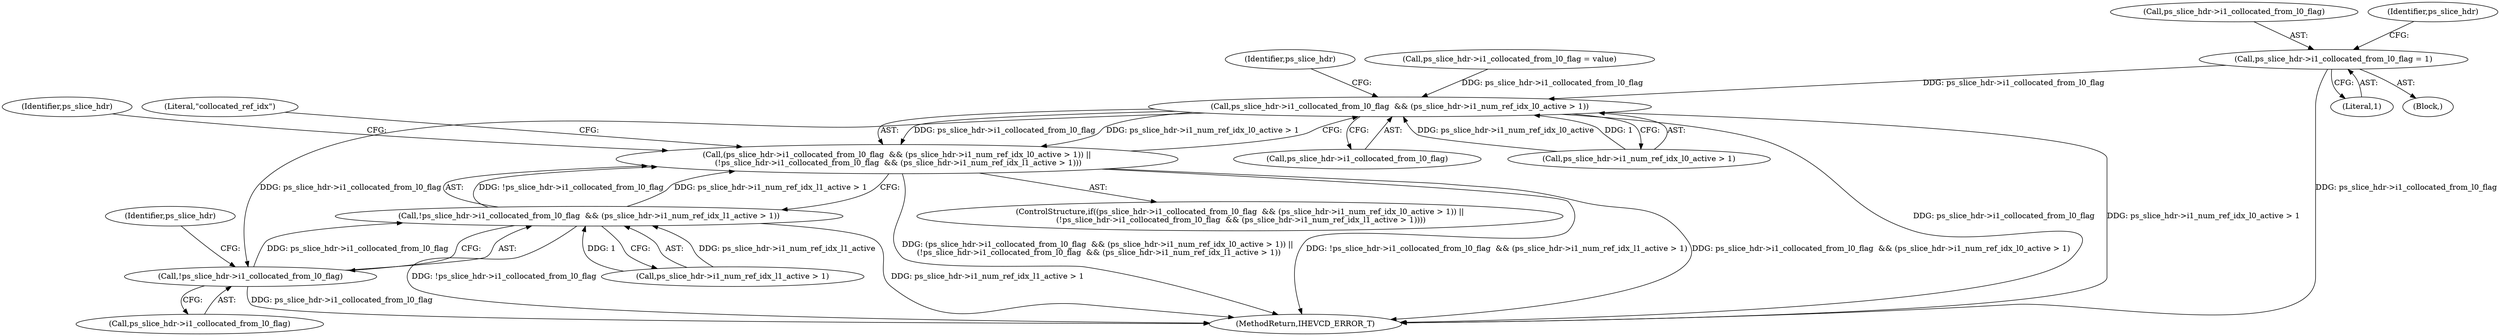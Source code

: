 digraph "0_Android_7c9be319a279654e55a6d757265f88c61a16a4d5@pointer" {
"1001352" [label="(Call,ps_slice_hdr->i1_collocated_from_l0_flag = 1)"];
"1001386" [label="(Call,ps_slice_hdr->i1_collocated_from_l0_flag  && (ps_slice_hdr->i1_num_ref_idx_l0_active > 1))"];
"1001385" [label="(Call,(ps_slice_hdr->i1_collocated_from_l0_flag  && (ps_slice_hdr->i1_num_ref_idx_l0_active > 1)) ||\n (!ps_slice_hdr->i1_collocated_from_l0_flag  && (ps_slice_hdr->i1_num_ref_idx_l1_active > 1)))"];
"1001396" [label="(Call,!ps_slice_hdr->i1_collocated_from_l0_flag)"];
"1001395" [label="(Call,!ps_slice_hdr->i1_collocated_from_l0_flag  && (ps_slice_hdr->i1_num_ref_idx_l1_active > 1))"];
"1001417" [label="(Identifier,ps_slice_hdr)"];
"1001396" [label="(Call,!ps_slice_hdr->i1_collocated_from_l0_flag)"];
"1001385" [label="(Call,(ps_slice_hdr->i1_collocated_from_l0_flag  && (ps_slice_hdr->i1_num_ref_idx_l0_active > 1)) ||\n (!ps_slice_hdr->i1_collocated_from_l0_flag  && (ps_slice_hdr->i1_num_ref_idx_l1_active > 1)))"];
"1001352" [label="(Call,ps_slice_hdr->i1_collocated_from_l0_flag = 1)"];
"1001379" [label="(Call,ps_slice_hdr->i1_collocated_from_l0_flag = value)"];
"1001353" [label="(Call,ps_slice_hdr->i1_collocated_from_l0_flag)"];
"1001188" [label="(Block,)"];
"1001386" [label="(Call,ps_slice_hdr->i1_collocated_from_l0_flag  && (ps_slice_hdr->i1_num_ref_idx_l0_active > 1))"];
"1001398" [label="(Identifier,ps_slice_hdr)"];
"1001384" [label="(ControlStructure,if((ps_slice_hdr->i1_collocated_from_l0_flag  && (ps_slice_hdr->i1_num_ref_idx_l0_active > 1)) ||\n (!ps_slice_hdr->i1_collocated_from_l0_flag  && (ps_slice_hdr->i1_num_ref_idx_l1_active > 1))))"];
"1001397" [label="(Call,ps_slice_hdr->i1_collocated_from_l0_flag)"];
"1001395" [label="(Call,!ps_slice_hdr->i1_collocated_from_l0_flag  && (ps_slice_hdr->i1_num_ref_idx_l1_active > 1))"];
"1001402" [label="(Identifier,ps_slice_hdr)"];
"1001400" [label="(Call,ps_slice_hdr->i1_num_ref_idx_l1_active > 1)"];
"1001387" [label="(Call,ps_slice_hdr->i1_collocated_from_l0_flag)"];
"1002661" [label="(MethodReturn,IHEVCD_ERROR_T)"];
"1001407" [label="(Literal,\"collocated_ref_idx\")"];
"1001390" [label="(Call,ps_slice_hdr->i1_num_ref_idx_l0_active > 1)"];
"1001359" [label="(Identifier,ps_slice_hdr)"];
"1001356" [label="(Literal,1)"];
"1001352" -> "1001188"  [label="AST: "];
"1001352" -> "1001356"  [label="CFG: "];
"1001353" -> "1001352"  [label="AST: "];
"1001356" -> "1001352"  [label="AST: "];
"1001359" -> "1001352"  [label="CFG: "];
"1001352" -> "1002661"  [label="DDG: ps_slice_hdr->i1_collocated_from_l0_flag"];
"1001352" -> "1001386"  [label="DDG: ps_slice_hdr->i1_collocated_from_l0_flag"];
"1001386" -> "1001385"  [label="AST: "];
"1001386" -> "1001387"  [label="CFG: "];
"1001386" -> "1001390"  [label="CFG: "];
"1001387" -> "1001386"  [label="AST: "];
"1001390" -> "1001386"  [label="AST: "];
"1001398" -> "1001386"  [label="CFG: "];
"1001385" -> "1001386"  [label="CFG: "];
"1001386" -> "1002661"  [label="DDG: ps_slice_hdr->i1_collocated_from_l0_flag"];
"1001386" -> "1002661"  [label="DDG: ps_slice_hdr->i1_num_ref_idx_l0_active > 1"];
"1001386" -> "1001385"  [label="DDG: ps_slice_hdr->i1_collocated_from_l0_flag"];
"1001386" -> "1001385"  [label="DDG: ps_slice_hdr->i1_num_ref_idx_l0_active > 1"];
"1001379" -> "1001386"  [label="DDG: ps_slice_hdr->i1_collocated_from_l0_flag"];
"1001390" -> "1001386"  [label="DDG: ps_slice_hdr->i1_num_ref_idx_l0_active"];
"1001390" -> "1001386"  [label="DDG: 1"];
"1001386" -> "1001396"  [label="DDG: ps_slice_hdr->i1_collocated_from_l0_flag"];
"1001385" -> "1001384"  [label="AST: "];
"1001385" -> "1001395"  [label="CFG: "];
"1001395" -> "1001385"  [label="AST: "];
"1001407" -> "1001385"  [label="CFG: "];
"1001417" -> "1001385"  [label="CFG: "];
"1001385" -> "1002661"  [label="DDG: (ps_slice_hdr->i1_collocated_from_l0_flag  && (ps_slice_hdr->i1_num_ref_idx_l0_active > 1)) ||\n (!ps_slice_hdr->i1_collocated_from_l0_flag  && (ps_slice_hdr->i1_num_ref_idx_l1_active > 1))"];
"1001385" -> "1002661"  [label="DDG: !ps_slice_hdr->i1_collocated_from_l0_flag  && (ps_slice_hdr->i1_num_ref_idx_l1_active > 1)"];
"1001385" -> "1002661"  [label="DDG: ps_slice_hdr->i1_collocated_from_l0_flag  && (ps_slice_hdr->i1_num_ref_idx_l0_active > 1)"];
"1001395" -> "1001385"  [label="DDG: !ps_slice_hdr->i1_collocated_from_l0_flag"];
"1001395" -> "1001385"  [label="DDG: ps_slice_hdr->i1_num_ref_idx_l1_active > 1"];
"1001396" -> "1001395"  [label="AST: "];
"1001396" -> "1001397"  [label="CFG: "];
"1001397" -> "1001396"  [label="AST: "];
"1001402" -> "1001396"  [label="CFG: "];
"1001395" -> "1001396"  [label="CFG: "];
"1001396" -> "1002661"  [label="DDG: ps_slice_hdr->i1_collocated_from_l0_flag"];
"1001396" -> "1001395"  [label="DDG: ps_slice_hdr->i1_collocated_from_l0_flag"];
"1001395" -> "1001400"  [label="CFG: "];
"1001400" -> "1001395"  [label="AST: "];
"1001395" -> "1002661"  [label="DDG: ps_slice_hdr->i1_num_ref_idx_l1_active > 1"];
"1001395" -> "1002661"  [label="DDG: !ps_slice_hdr->i1_collocated_from_l0_flag"];
"1001400" -> "1001395"  [label="DDG: ps_slice_hdr->i1_num_ref_idx_l1_active"];
"1001400" -> "1001395"  [label="DDG: 1"];
}
